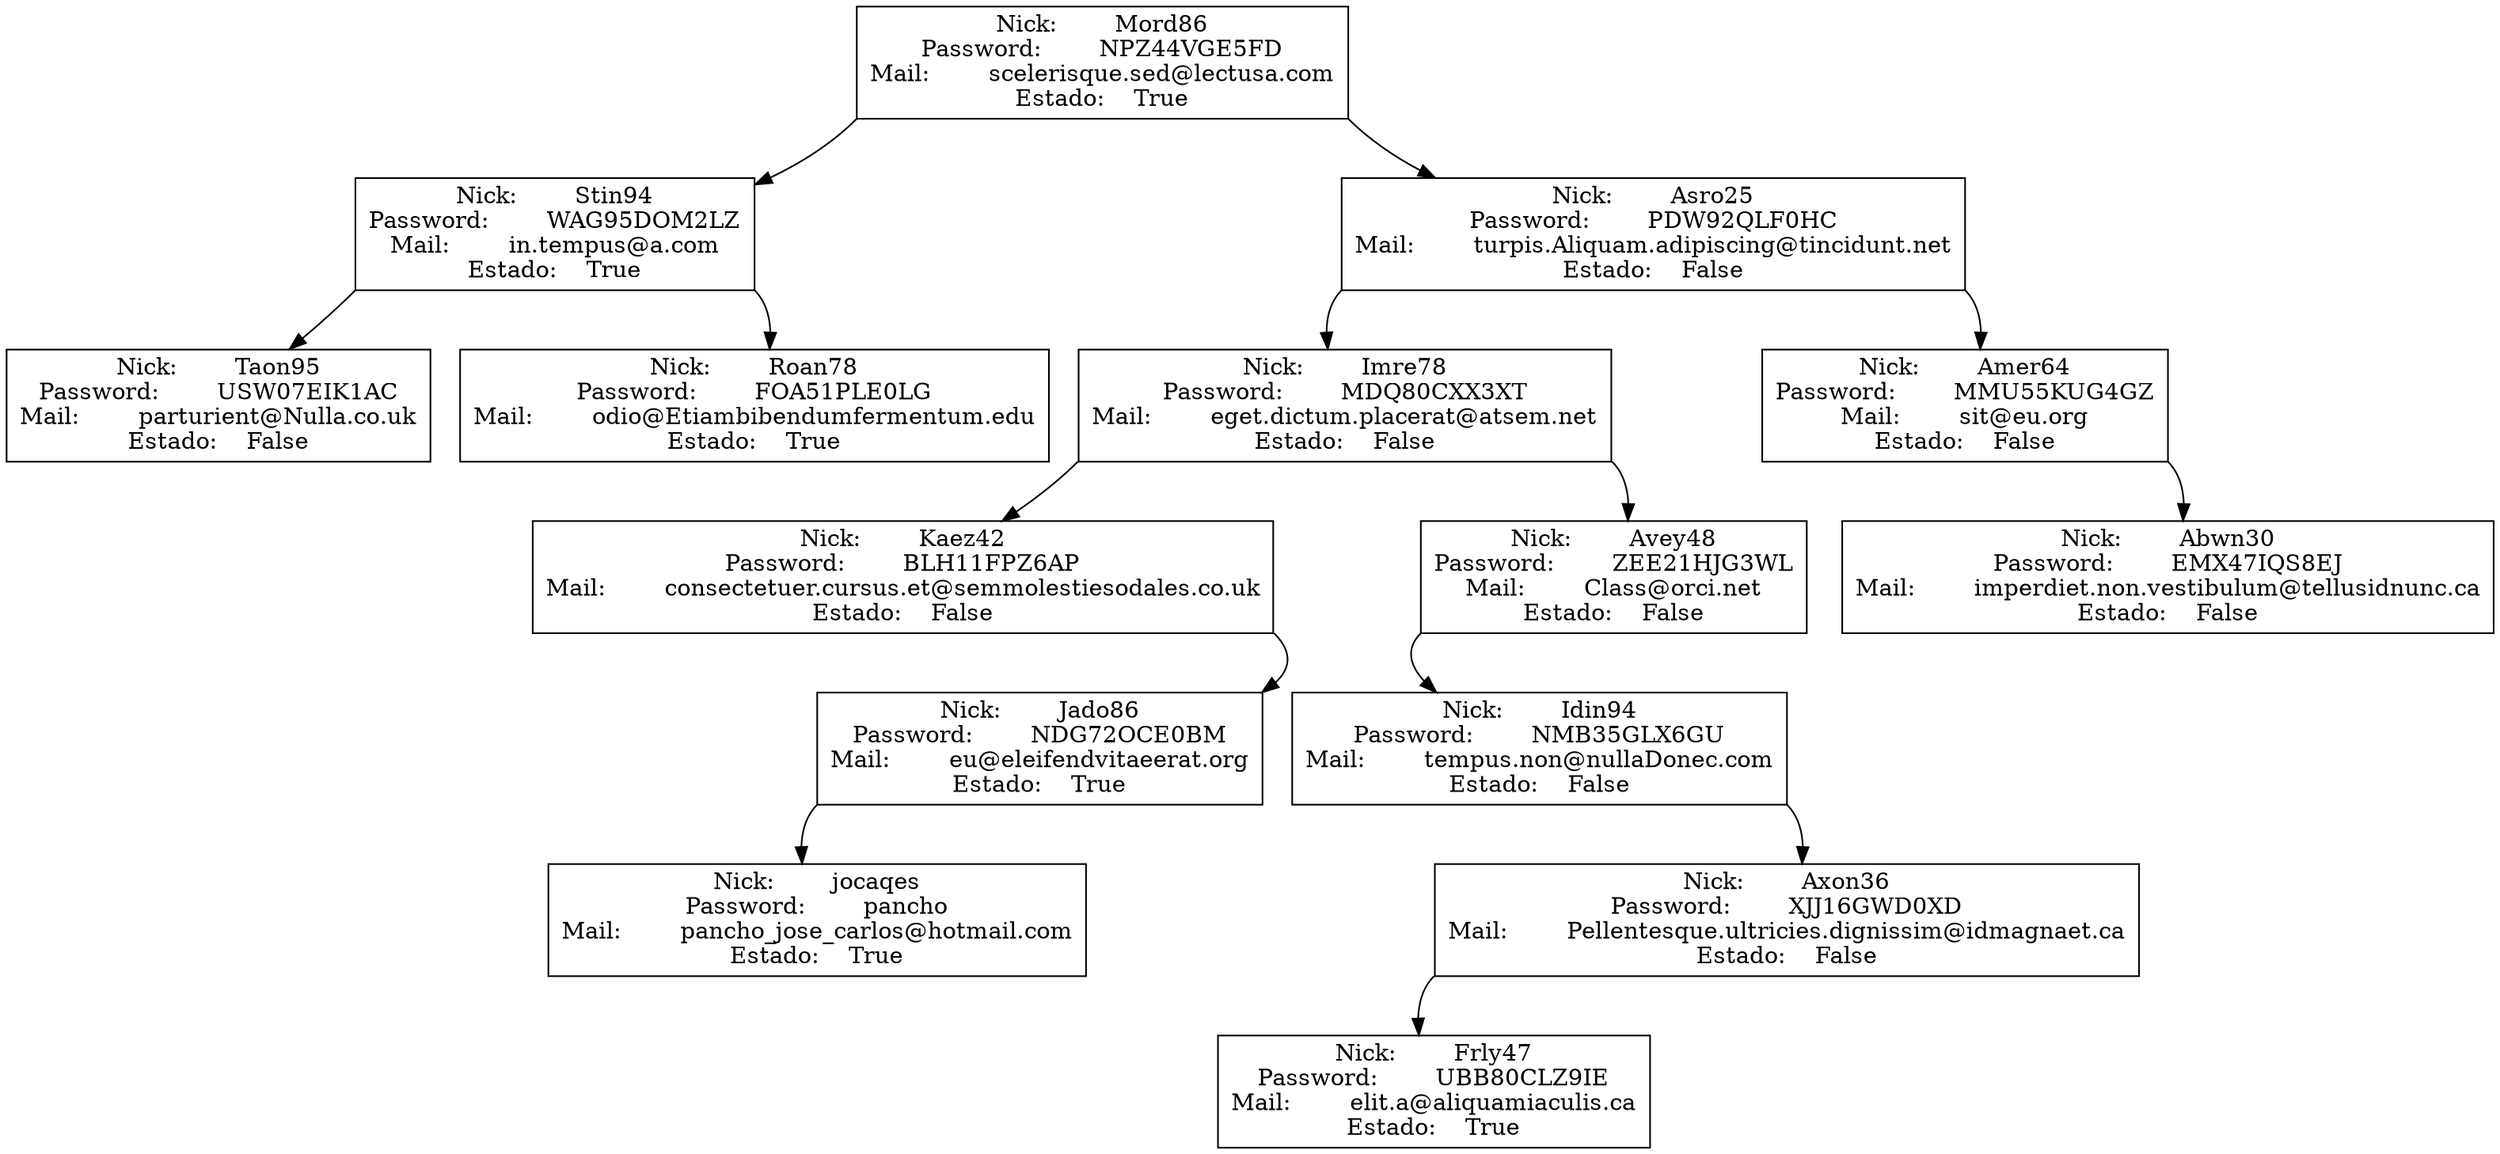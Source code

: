 digraph g{
Mord86[label="Nick:	Mord86
Password:	NPZ44VGE5FD
Mail:	scelerisque.sed@lectusa.com
Estado:	True";shape=box]
Mord86:sw->Stin94
Mord86:se->Asro25
Stin94[label="Nick:	Stin94
Password:	WAG95DOM2LZ
Mail:	in.tempus@a.com
Estado:	True";shape=box]
Stin94:sw->Taon95
Stin94:se->Roan78
Taon95[label="Nick:	Taon95
Password:	USW07EIK1AC
Mail:	parturient@Nulla.co.uk
Estado:	False";shape=box]
Roan78[label="Nick:	Roan78
Password:	FOA51PLE0LG
Mail:	odio@Etiambibendumfermentum.edu
Estado:	True";shape=box]
Asro25[label="Nick:	Asro25
Password:	PDW92QLF0HC
Mail:	turpis.Aliquam.adipiscing@tincidunt.net
Estado:	False";shape=box]
Asro25:sw->Imre78
Asro25:se->Amer64
Imre78[label="Nick:	Imre78
Password:	MDQ80CXX3XT
Mail:	eget.dictum.placerat@atsem.net
Estado:	False";shape=box]
Imre78:sw->Kaez42
Imre78:se->Avey48
Kaez42[label="Nick:	Kaez42
Password:	BLH11FPZ6AP
Mail:	consectetuer.cursus.et@semmolestiesodales.co.uk
Estado:	False";shape=box]
Kaez42:se->Jado86
Jado86[label="Nick:	Jado86
Password:	NDG72OCE0BM
Mail:	eu@eleifendvitaeerat.org
Estado:	True";shape=box]
Jado86:sw->jocaqes
jocaqes[label="Nick:	jocaqes
Password:	pancho
Mail:	pancho_jose_carlos@hotmail.com
Estado:	True";shape=box]
Avey48[label="Nick:	Avey48
Password:	ZEE21HJG3WL
Mail:	Class@orci.net
Estado:	False";shape=box]
Avey48:sw->Idin94
Idin94[label="Nick:	Idin94
Password:	NMB35GLX6GU
Mail:	tempus.non@nullaDonec.com
Estado:	False";shape=box]
Idin94:se->Axon36
Axon36[label="Nick:	Axon36
Password:	XJJ16GWD0XD
Mail:	Pellentesque.ultricies.dignissim@idmagnaet.ca
Estado:	False";shape=box]
Axon36:sw->Frly47
Frly47[label="Nick:	Frly47
Password:	UBB80CLZ9IE
Mail:	elit.a@aliquamiaculis.ca
Estado:	True";shape=box]
Amer64[label="Nick:	Amer64
Password:	MMU55KUG4GZ
Mail:	sit@eu.org
Estado:	False";shape=box]
Amer64:se->Abwn30
Abwn30[label="Nick:	Abwn30
Password:	EMX47IQS8EJ
Mail:	imperdiet.non.vestibulum@tellusidnunc.ca
Estado:	False";shape=box]
}